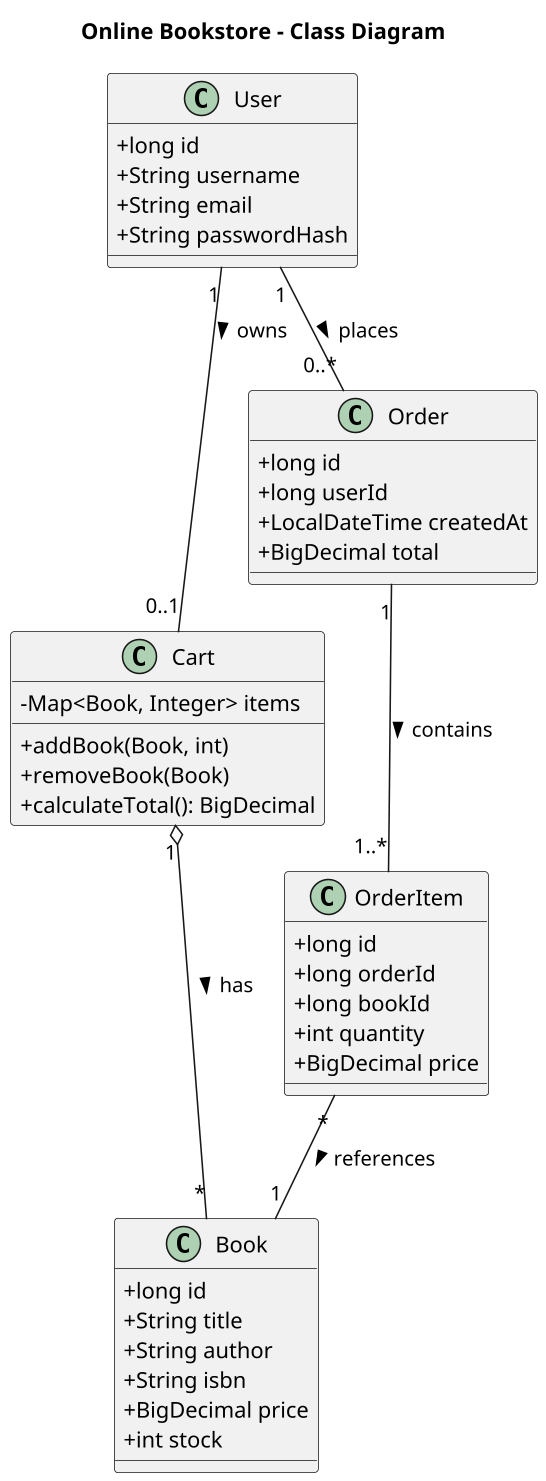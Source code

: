 @startuml
' ---------- Class Diagram for Online Bookstore ----------
skinparam classAttributeIconSize 0
skinparam shadowing false
skinparam dpi 150

title Online Bookstore - Class Diagram

class Book {
  +long id
  +String title
  +String author
  +String isbn
  +BigDecimal price
  +int stock
}

class User {
  +long id
  +String username
  +String email
  +String passwordHash
}

class Cart {
  -Map<Book, Integer> items
  +addBook(Book, int)
  +removeBook(Book)
  +calculateTotal(): BigDecimal
}

class Order {
  +long id
  +long userId
  +LocalDateTime createdAt
  +BigDecimal total
}

class OrderItem {
  +long id
  +long orderId
  +long bookId
  +int quantity
  +BigDecimal price
}

' Relationships
User "1" -- "0..1" Cart : owns >
User "1" -- "0..*" Order : places >
Order "1" -- "1..*" OrderItem : contains >
OrderItem "*" -- "1" Book : references >
Cart "1" o-- "*" Book : has >

@enduml
